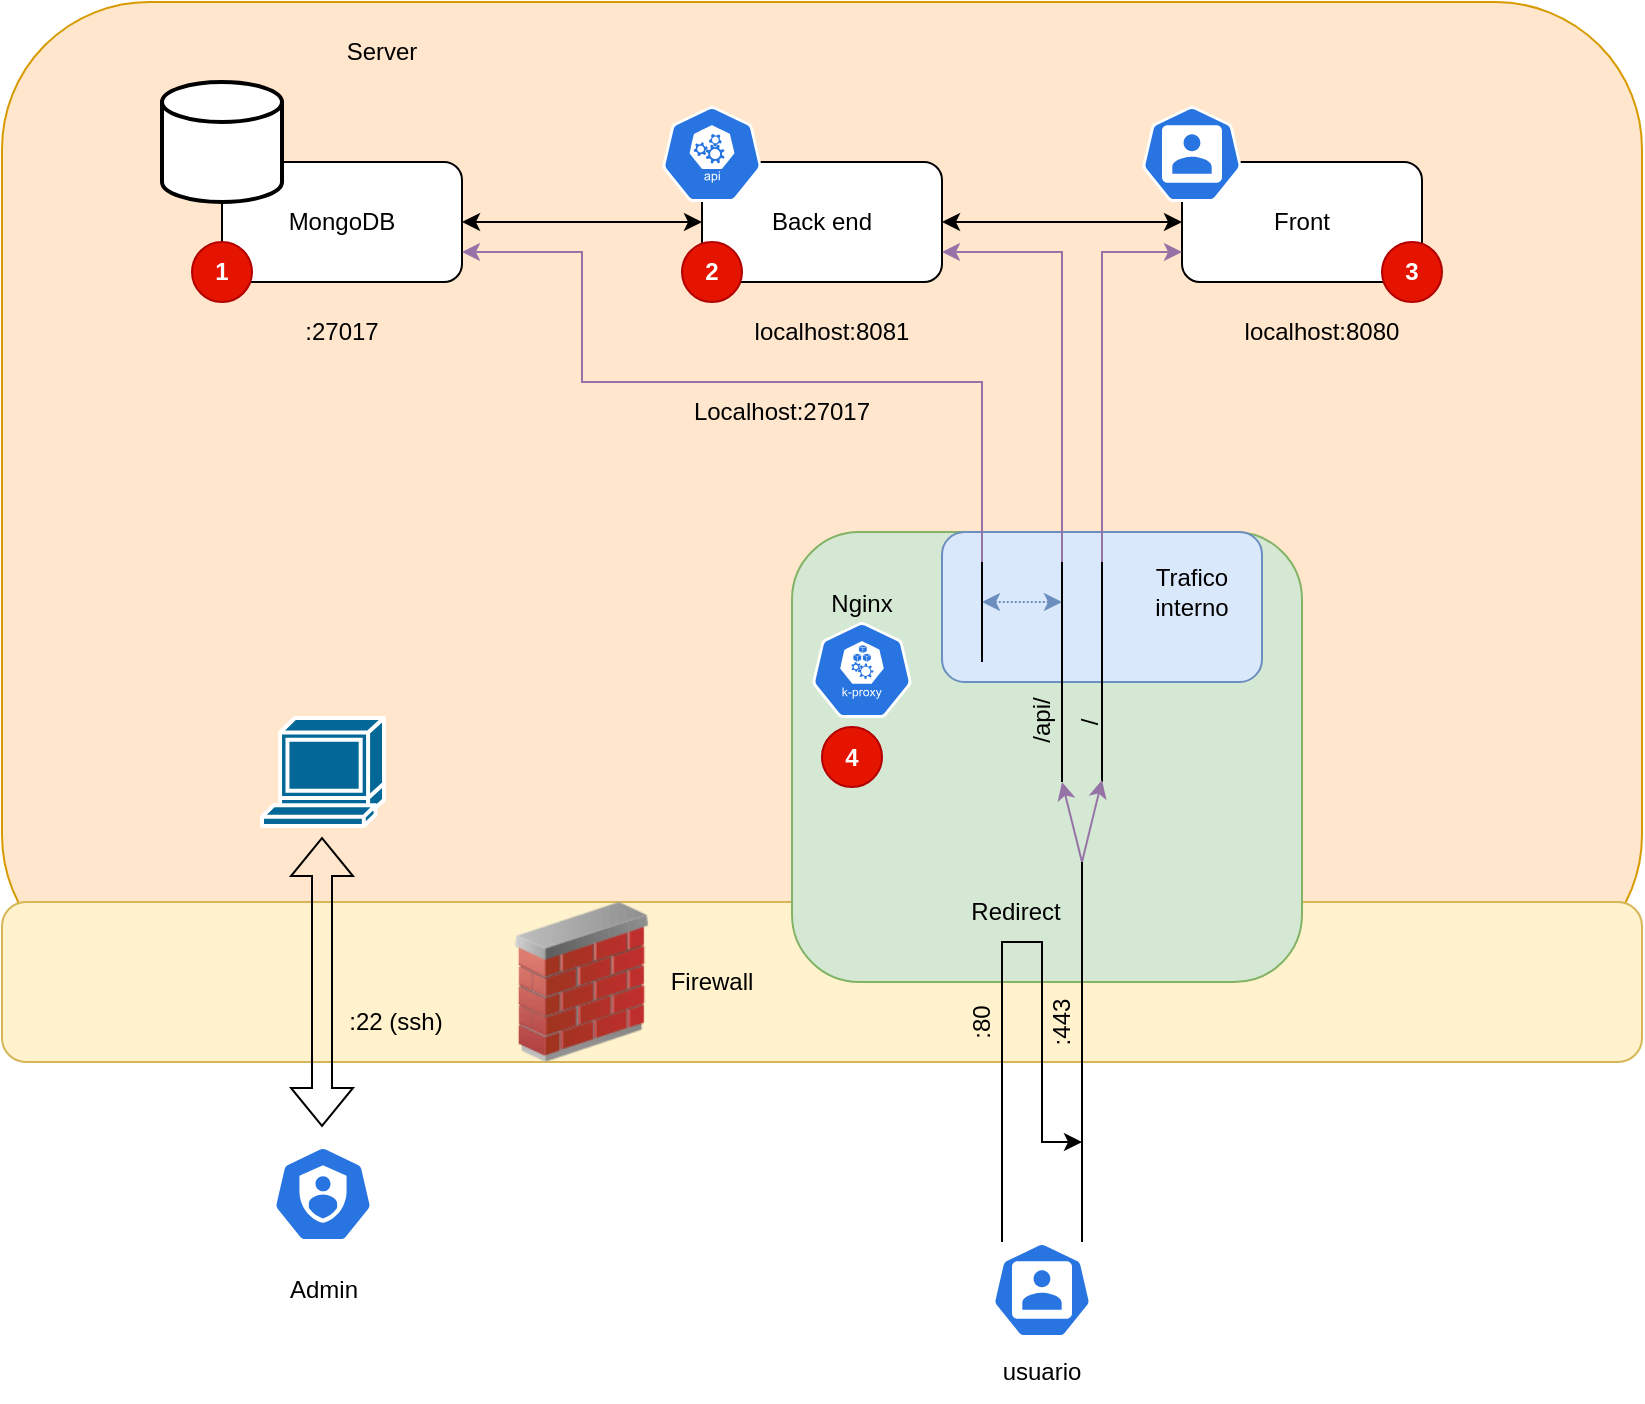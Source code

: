 <mxfile version="21.3.7" type="device" pages="4">
  <diagram name="Sistemas" id="f0bbOY-pkD7UT5uKzE2P">
    <mxGraphModel dx="1434" dy="843" grid="1" gridSize="10" guides="1" tooltips="1" connect="1" arrows="1" fold="1" page="1" pageScale="1" pageWidth="850" pageHeight="1100" math="0" shadow="0">
      <root>
        <mxCell id="0" />
        <mxCell id="1" parent="0" />
        <mxCell id="mES47bJW6bQ9w-AfhtWP-32" value="" style="rounded=1;whiteSpace=wrap;html=1;fillColor=#ffe6cc;strokeColor=#d79b00;" parent="1" vertex="1">
          <mxGeometry x="10" y="210" width="820" height="490" as="geometry" />
        </mxCell>
        <mxCell id="FkLmgdsB4_LRf55bQP2y-1" value="" style="rounded=1;whiteSpace=wrap;html=1;fillColor=#fff2cc;strokeColor=#d6b656;" parent="1" vertex="1">
          <mxGeometry x="10" y="660" width="820" height="80" as="geometry" />
        </mxCell>
        <mxCell id="mES47bJW6bQ9w-AfhtWP-29" value="" style="rounded=1;whiteSpace=wrap;html=1;fillColor=#d5e8d4;strokeColor=#82b366;" parent="1" vertex="1">
          <mxGeometry x="405" y="475" width="255" height="225" as="geometry" />
        </mxCell>
        <mxCell id="mES47bJW6bQ9w-AfhtWP-30" value="" style="rounded=1;whiteSpace=wrap;html=1;fillColor=#dae8fc;strokeColor=#6c8ebf;" parent="1" vertex="1">
          <mxGeometry x="480" y="475" width="160" height="75" as="geometry" />
        </mxCell>
        <mxCell id="mES47bJW6bQ9w-AfhtWP-1" style="edgeStyle=orthogonalEdgeStyle;rounded=0;orthogonalLoop=1;jettySize=auto;html=1;entryX=0;entryY=0.5;entryDx=0;entryDy=0;startArrow=classic;startFill=1;" parent="1" source="ntXZXoFs2wpmu8EQh7xP-1" target="ntXZXoFs2wpmu8EQh7xP-2" edge="1">
          <mxGeometry relative="1" as="geometry" />
        </mxCell>
        <mxCell id="ntXZXoFs2wpmu8EQh7xP-1" value="MongoDB" style="rounded=1;whiteSpace=wrap;html=1;" parent="1" vertex="1">
          <mxGeometry x="120" y="290" width="120" height="60" as="geometry" />
        </mxCell>
        <mxCell id="mES47bJW6bQ9w-AfhtWP-2" style="edgeStyle=orthogonalEdgeStyle;rounded=0;orthogonalLoop=1;jettySize=auto;html=1;entryX=0;entryY=0.5;entryDx=0;entryDy=0;startArrow=classic;startFill=1;" parent="1" source="ntXZXoFs2wpmu8EQh7xP-2" target="ntXZXoFs2wpmu8EQh7xP-3" edge="1">
          <mxGeometry relative="1" as="geometry" />
        </mxCell>
        <mxCell id="ntXZXoFs2wpmu8EQh7xP-2" value="Back end" style="rounded=1;whiteSpace=wrap;html=1;" parent="1" vertex="1">
          <mxGeometry x="360" y="290" width="120" height="60" as="geometry" />
        </mxCell>
        <mxCell id="ntXZXoFs2wpmu8EQh7xP-3" value="Front" style="rounded=1;whiteSpace=wrap;html=1;" parent="1" vertex="1">
          <mxGeometry x="600" y="290" width="120" height="60" as="geometry" />
        </mxCell>
        <mxCell id="ntXZXoFs2wpmu8EQh7xP-4" value="localhost:8081" style="text;html=1;strokeColor=none;fillColor=none;align=center;verticalAlign=middle;whiteSpace=wrap;rounded=0;" parent="1" vertex="1">
          <mxGeometry x="370" y="360" width="110" height="30" as="geometry" />
        </mxCell>
        <mxCell id="ntXZXoFs2wpmu8EQh7xP-5" value="localhost:8080" style="text;html=1;strokeColor=none;fillColor=none;align=center;verticalAlign=middle;whiteSpace=wrap;rounded=0;" parent="1" vertex="1">
          <mxGeometry x="620" y="360" width="100" height="30" as="geometry" />
        </mxCell>
        <mxCell id="ntXZXoFs2wpmu8EQh7xP-6" value=":27017" style="text;html=1;strokeColor=none;fillColor=none;align=center;verticalAlign=middle;whiteSpace=wrap;rounded=0;" parent="1" vertex="1">
          <mxGeometry x="150" y="360" width="60" height="30" as="geometry" />
        </mxCell>
        <mxCell id="ntXZXoFs2wpmu8EQh7xP-7" value="" style="strokeWidth=2;html=1;shape=mxgraph.flowchart.database;whiteSpace=wrap;" parent="1" vertex="1">
          <mxGeometry x="90" y="250" width="60" height="60" as="geometry" />
        </mxCell>
        <mxCell id="ntXZXoFs2wpmu8EQh7xP-8" value="" style="sketch=0;html=1;dashed=0;whitespace=wrap;fillColor=#2875E2;strokeColor=#ffffff;points=[[0.005,0.63,0],[0.1,0.2,0],[0.9,0.2,0],[0.5,0,0],[0.995,0.63,0],[0.72,0.99,0],[0.5,1,0],[0.28,0.99,0]];verticalLabelPosition=bottom;align=center;verticalAlign=top;shape=mxgraph.kubernetes.icon;prIcon=api" parent="1" vertex="1">
          <mxGeometry x="340" y="262" width="50" height="48" as="geometry" />
        </mxCell>
        <mxCell id="ntXZXoFs2wpmu8EQh7xP-9" value="" style="sketch=0;html=1;dashed=0;whitespace=wrap;fillColor=#2875E2;strokeColor=#ffffff;points=[[0.005,0.63,0],[0.1,0.2,0],[0.9,0.2,0],[0.5,0,0],[0.995,0.63,0],[0.72,0.99,0],[0.5,1,0],[0.28,0.99,0]];verticalLabelPosition=bottom;align=center;verticalAlign=top;shape=mxgraph.kubernetes.icon;prIcon=user" parent="1" vertex="1">
          <mxGeometry x="580" y="262" width="50" height="48" as="geometry" />
        </mxCell>
        <mxCell id="mES47bJW6bQ9w-AfhtWP-6" style="edgeStyle=orthogonalEdgeStyle;rounded=0;orthogonalLoop=1;jettySize=auto;html=1;entryX=1;entryY=0.75;entryDx=0;entryDy=0;fillColor=#e1d5e7;strokeColor=#9673a6;" parent="1" target="ntXZXoFs2wpmu8EQh7xP-2" edge="1">
          <mxGeometry relative="1" as="geometry">
            <mxPoint x="540" y="491" as="sourcePoint" />
            <Array as="points">
              <mxPoint x="540" y="491" />
              <mxPoint x="540" y="335" />
            </Array>
          </mxGeometry>
        </mxCell>
        <mxCell id="mES47bJW6bQ9w-AfhtWP-7" style="edgeStyle=orthogonalEdgeStyle;rounded=0;orthogonalLoop=1;jettySize=auto;html=1;entryX=0;entryY=0.75;entryDx=0;entryDy=0;fillColor=#e1d5e7;strokeColor=#9673a6;" parent="1" target="ntXZXoFs2wpmu8EQh7xP-3" edge="1">
          <mxGeometry relative="1" as="geometry">
            <mxPoint x="560" y="490" as="sourcePoint" />
            <Array as="points">
              <mxPoint x="560" y="335" />
            </Array>
          </mxGeometry>
        </mxCell>
        <mxCell id="mES47bJW6bQ9w-AfhtWP-8" style="edgeStyle=orthogonalEdgeStyle;rounded=0;orthogonalLoop=1;jettySize=auto;html=1;entryX=1;entryY=0.75;entryDx=0;entryDy=0;fillColor=#e1d5e7;strokeColor=#9673a6;" parent="1" target="ntXZXoFs2wpmu8EQh7xP-1" edge="1">
          <mxGeometry relative="1" as="geometry">
            <mxPoint x="500" y="490" as="sourcePoint" />
            <Array as="points">
              <mxPoint x="500" y="400" />
              <mxPoint x="300" y="400" />
              <mxPoint x="300" y="335" />
            </Array>
          </mxGeometry>
        </mxCell>
        <mxCell id="mES47bJW6bQ9w-AfhtWP-5" value="" style="sketch=0;html=1;dashed=0;whitespace=wrap;fillColor=#2875E2;strokeColor=#ffffff;points=[[0.005,0.63,0],[0.1,0.2,0],[0.9,0.2,0],[0.5,0,0],[0.995,0.63,0],[0.72,0.99,0],[0.5,1,0],[0.28,0.99,0]];verticalLabelPosition=bottom;align=center;verticalAlign=top;shape=mxgraph.kubernetes.icon;prIcon=k_proxy" parent="1" vertex="1">
          <mxGeometry x="415" y="520" width="50" height="48" as="geometry" />
        </mxCell>
        <mxCell id="mES47bJW6bQ9w-AfhtWP-9" value="Nginx" style="text;html=1;strokeColor=none;fillColor=none;align=center;verticalAlign=middle;whiteSpace=wrap;rounded=0;" parent="1" vertex="1">
          <mxGeometry x="410" y="496" width="60" height="30" as="geometry" />
        </mxCell>
        <mxCell id="mES47bJW6bQ9w-AfhtWP-12" value="Trafico interno" style="text;html=1;strokeColor=none;fillColor=none;align=center;verticalAlign=middle;whiteSpace=wrap;rounded=0;" parent="1" vertex="1">
          <mxGeometry x="575" y="490" width="60" height="30" as="geometry" />
        </mxCell>
        <mxCell id="mES47bJW6bQ9w-AfhtWP-14" value="" style="endArrow=classic;html=1;rounded=0;fillColor=#dae8fc;strokeColor=#6c8ebf;dashed=1;dashPattern=1 1;startArrow=classic;startFill=1;endFill=1;" parent="1" edge="1">
          <mxGeometry width="50" height="50" relative="1" as="geometry">
            <mxPoint x="500" y="510" as="sourcePoint" />
            <mxPoint x="540" y="510" as="targetPoint" />
          </mxGeometry>
        </mxCell>
        <mxCell id="mES47bJW6bQ9w-AfhtWP-15" value="" style="endArrow=none;html=1;rounded=0;" parent="1" edge="1">
          <mxGeometry width="50" height="50" relative="1" as="geometry">
            <mxPoint x="500" y="540" as="sourcePoint" />
            <mxPoint x="500" y="490" as="targetPoint" />
          </mxGeometry>
        </mxCell>
        <mxCell id="mES47bJW6bQ9w-AfhtWP-16" value="" style="endArrow=none;html=1;rounded=0;" parent="1" edge="1">
          <mxGeometry width="50" height="50" relative="1" as="geometry">
            <mxPoint x="540" y="600" as="sourcePoint" />
            <mxPoint x="540" y="490" as="targetPoint" />
          </mxGeometry>
        </mxCell>
        <mxCell id="mES47bJW6bQ9w-AfhtWP-17" value="" style="endArrow=none;html=1;rounded=0;" parent="1" edge="1">
          <mxGeometry width="50" height="50" relative="1" as="geometry">
            <mxPoint x="560" y="600" as="sourcePoint" />
            <mxPoint x="560" y="490" as="targetPoint" />
          </mxGeometry>
        </mxCell>
        <mxCell id="mES47bJW6bQ9w-AfhtWP-18" value="/api/" style="text;html=1;strokeColor=none;fillColor=none;align=center;verticalAlign=middle;whiteSpace=wrap;rounded=0;rotation=-90;" parent="1" vertex="1">
          <mxGeometry x="515" y="554" width="30" height="30" as="geometry" />
        </mxCell>
        <mxCell id="mES47bJW6bQ9w-AfhtWP-19" value="/" style="text;html=1;strokeColor=none;fillColor=none;align=center;verticalAlign=middle;whiteSpace=wrap;rounded=0;rotation=-90;" parent="1" vertex="1">
          <mxGeometry x="547" y="555" width="14" height="30" as="geometry" />
        </mxCell>
        <mxCell id="mES47bJW6bQ9w-AfhtWP-20" value="Localhost:27017" style="text;html=1;strokeColor=none;fillColor=none;align=center;verticalAlign=middle;whiteSpace=wrap;rounded=0;" parent="1" vertex="1">
          <mxGeometry x="350" y="400" width="100" height="30" as="geometry" />
        </mxCell>
        <mxCell id="mES47bJW6bQ9w-AfhtWP-21" value="" style="endArrow=classic;startArrow=none;html=1;rounded=0;startFill=0;fillColor=#e1d5e7;strokeColor=#9673a6;" parent="1" edge="1">
          <mxGeometry width="50" height="50" relative="1" as="geometry">
            <mxPoint x="550" y="640" as="sourcePoint" />
            <mxPoint x="560" y="599" as="targetPoint" />
          </mxGeometry>
        </mxCell>
        <mxCell id="mES47bJW6bQ9w-AfhtWP-22" value="" style="endArrow=classic;startArrow=none;html=1;rounded=0;startFill=0;fillColor=#e1d5e7;strokeColor=#9673a6;" parent="1" edge="1">
          <mxGeometry width="50" height="50" relative="1" as="geometry">
            <mxPoint x="550" y="640" as="sourcePoint" />
            <mxPoint x="540" y="600" as="targetPoint" />
          </mxGeometry>
        </mxCell>
        <mxCell id="mES47bJW6bQ9w-AfhtWP-23" value=":80" style="text;html=1;strokeColor=none;fillColor=none;align=center;verticalAlign=middle;whiteSpace=wrap;rounded=0;rotation=-90;" parent="1" vertex="1">
          <mxGeometry x="485" y="705" width="30" height="30" as="geometry" />
        </mxCell>
        <mxCell id="mES47bJW6bQ9w-AfhtWP-24" value=":443" style="text;html=1;strokeColor=none;fillColor=none;align=center;verticalAlign=middle;whiteSpace=wrap;rounded=0;rotation=-90;" parent="1" vertex="1">
          <mxGeometry x="525" y="705" width="30" height="30" as="geometry" />
        </mxCell>
        <mxCell id="mES47bJW6bQ9w-AfhtWP-25" value="" style="endArrow=classic;html=1;rounded=0;endFill=1;" parent="1" edge="1">
          <mxGeometry width="50" height="50" relative="1" as="geometry">
            <mxPoint x="510" y="830" as="sourcePoint" />
            <mxPoint x="550" y="780" as="targetPoint" />
            <Array as="points">
              <mxPoint x="510" y="680" />
              <mxPoint x="530" y="680" />
              <mxPoint x="530" y="780" />
            </Array>
          </mxGeometry>
        </mxCell>
        <mxCell id="mES47bJW6bQ9w-AfhtWP-27" value="Redirect" style="text;html=1;strokeColor=none;fillColor=none;align=center;verticalAlign=middle;whiteSpace=wrap;rounded=0;" parent="1" vertex="1">
          <mxGeometry x="487" y="650" width="60" height="30" as="geometry" />
        </mxCell>
        <mxCell id="mES47bJW6bQ9w-AfhtWP-28" value="" style="endArrow=none;html=1;rounded=0;" parent="1" edge="1">
          <mxGeometry width="50" height="50" relative="1" as="geometry">
            <mxPoint x="550" y="830" as="sourcePoint" />
            <mxPoint x="550" y="640" as="targetPoint" />
          </mxGeometry>
        </mxCell>
        <mxCell id="mES47bJW6bQ9w-AfhtWP-31" value="" style="sketch=0;html=1;dashed=0;whitespace=wrap;fillColor=#2875E2;strokeColor=#ffffff;points=[[0.005,0.63,0],[0.1,0.2,0],[0.9,0.2,0],[0.5,0,0],[0.995,0.63,0],[0.72,0.99,0],[0.5,1,0],[0.28,0.99,0]];verticalLabelPosition=bottom;align=center;verticalAlign=top;shape=mxgraph.kubernetes.icon;prIcon=user" parent="1" vertex="1">
          <mxGeometry x="505" y="830" width="50" height="48" as="geometry" />
        </mxCell>
        <mxCell id="mES47bJW6bQ9w-AfhtWP-33" value="Server" style="text;html=1;strokeColor=none;fillColor=none;align=center;verticalAlign=middle;whiteSpace=wrap;rounded=0;" parent="1" vertex="1">
          <mxGeometry x="170" y="220" width="60" height="30" as="geometry" />
        </mxCell>
        <mxCell id="YPXg02CCCf2PJrk4TJJp-1" value="1" style="ellipse;whiteSpace=wrap;html=1;aspect=fixed;fillColor=#e51400;fontColor=#ffffff;strokeColor=#B20000;fontStyle=1" parent="1" vertex="1">
          <mxGeometry x="105" y="330" width="30" height="30" as="geometry" />
        </mxCell>
        <mxCell id="YPXg02CCCf2PJrk4TJJp-2" value="2" style="ellipse;whiteSpace=wrap;html=1;aspect=fixed;fillColor=#e51400;fontColor=#ffffff;strokeColor=#B20000;fontStyle=1" parent="1" vertex="1">
          <mxGeometry x="350" y="330" width="30" height="30" as="geometry" />
        </mxCell>
        <mxCell id="YPXg02CCCf2PJrk4TJJp-3" value="3" style="ellipse;whiteSpace=wrap;html=1;aspect=fixed;fillColor=#e51400;fontColor=#ffffff;strokeColor=#B20000;fontStyle=1" parent="1" vertex="1">
          <mxGeometry x="700" y="330" width="30" height="30" as="geometry" />
        </mxCell>
        <mxCell id="YPXg02CCCf2PJrk4TJJp-4" value="4" style="ellipse;whiteSpace=wrap;html=1;aspect=fixed;fillColor=#e51400;fontColor=#ffffff;strokeColor=#B20000;fontStyle=1" parent="1" vertex="1">
          <mxGeometry x="420" y="572.5" width="30" height="30" as="geometry" />
        </mxCell>
        <mxCell id="FkLmgdsB4_LRf55bQP2y-2" value="Firewall" style="text;html=1;strokeColor=none;fillColor=none;align=center;verticalAlign=middle;whiteSpace=wrap;rounded=0;" parent="1" vertex="1">
          <mxGeometry x="335" y="685" width="60" height="30" as="geometry" />
        </mxCell>
        <mxCell id="FkLmgdsB4_LRf55bQP2y-3" value="" style="shape=flexArrow;endArrow=classic;startArrow=classic;html=1;rounded=0;" parent="1" edge="1">
          <mxGeometry width="100" height="100" relative="1" as="geometry">
            <mxPoint x="170" y="627.5" as="sourcePoint" />
            <mxPoint x="170" y="772.5" as="targetPoint" />
          </mxGeometry>
        </mxCell>
        <mxCell id="FkLmgdsB4_LRf55bQP2y-4" value=":22 (ssh)" style="text;html=1;strokeColor=none;fillColor=none;align=center;verticalAlign=middle;whiteSpace=wrap;rounded=0;" parent="1" vertex="1">
          <mxGeometry x="177" y="705" width="60" height="30" as="geometry" />
        </mxCell>
        <mxCell id="FkLmgdsB4_LRf55bQP2y-5" value="" style="sketch=0;html=1;dashed=0;whitespace=wrap;fillColor=#2875E2;strokeColor=#ffffff;points=[[0.005,0.63,0],[0.1,0.2,0],[0.9,0.2,0],[0.5,0,0],[0.995,0.63,0],[0.72,0.99,0],[0.5,1,0],[0.28,0.99,0]];verticalLabelPosition=bottom;align=center;verticalAlign=top;shape=mxgraph.kubernetes.icon;prIcon=sa" parent="1" vertex="1">
          <mxGeometry x="145.5" y="782" width="50" height="48" as="geometry" />
        </mxCell>
        <mxCell id="FkLmgdsB4_LRf55bQP2y-7" value="" style="shape=mxgraph.cisco.computers_and_peripherals.terminal;html=1;pointerEvents=1;dashed=0;fillColor=#036897;strokeColor=#ffffff;strokeWidth=2;verticalLabelPosition=bottom;verticalAlign=top;align=center;outlineConnect=0;" parent="1" vertex="1">
          <mxGeometry x="140" y="568" width="61" height="54" as="geometry" />
        </mxCell>
        <mxCell id="FkLmgdsB4_LRf55bQP2y-9" value="" style="image;html=1;image=img/lib/clip_art/networking/Firewall_02_128x128.png" parent="1" vertex="1">
          <mxGeometry x="260" y="660" width="80" height="80" as="geometry" />
        </mxCell>
        <mxCell id="WaWhBisoeuTasOnnEB8l-1" value="Admin" style="text;html=1;strokeColor=none;fillColor=none;align=center;verticalAlign=middle;whiteSpace=wrap;rounded=0;" parent="1" vertex="1">
          <mxGeometry x="141" y="839" width="60" height="30" as="geometry" />
        </mxCell>
        <mxCell id="WaWhBisoeuTasOnnEB8l-2" value="usuario" style="text;html=1;strokeColor=none;fillColor=none;align=center;verticalAlign=middle;whiteSpace=wrap;rounded=0;" parent="1" vertex="1">
          <mxGeometry x="500" y="880" width="60" height="30" as="geometry" />
        </mxCell>
      </root>
    </mxGraphModel>
  </diagram>
  <diagram id="5EjSaPFEDiM5d_1g14vE" name="Back end">
    <mxGraphModel dx="1434" dy="843" grid="1" gridSize="10" guides="1" tooltips="1" connect="1" arrows="1" fold="1" page="1" pageScale="1" pageWidth="850" pageHeight="1100" math="0" shadow="0">
      <root>
        <mxCell id="0" />
        <mxCell id="1" parent="0" />
        <mxCell id="5ZdZYaUa_F8pNnFmM_om-46" value="" style="rounded=0;whiteSpace=wrap;html=1;fillColor=#fff2cc;strokeColor=#d6b656;" parent="1" vertex="1">
          <mxGeometry x="50" y="580" width="220" height="330" as="geometry" />
        </mxCell>
        <mxCell id="5ZdZYaUa_F8pNnFmM_om-45" value="" style="rounded=0;whiteSpace=wrap;html=1;fillColor=#f8cecc;strokeColor=#b85450;" parent="1" vertex="1">
          <mxGeometry x="50" y="200" width="190" height="260" as="geometry" />
        </mxCell>
        <mxCell id="5ZdZYaUa_F8pNnFmM_om-44" value="" style="rounded=0;whiteSpace=wrap;html=1;fillColor=#ffe6cc;strokeColor=#d79b00;" parent="1" vertex="1">
          <mxGeometry x="250" y="200" width="190" height="340" as="geometry" />
        </mxCell>
        <mxCell id="5ZdZYaUa_F8pNnFmM_om-43" value="" style="rounded=0;whiteSpace=wrap;html=1;fillColor=#e1d5e7;strokeColor=#9673a6;" parent="1" vertex="1">
          <mxGeometry x="450" y="200" width="370" height="340" as="geometry" />
        </mxCell>
        <mxCell id="5ZdZYaUa_F8pNnFmM_om-42" value="" style="rounded=0;whiteSpace=wrap;html=1;fillColor=#d5e8d4;strokeColor=#82b366;" parent="1" vertex="1">
          <mxGeometry x="97" y="640" width="160" height="260" as="geometry" />
        </mxCell>
        <mxCell id="5ZdZYaUa_F8pNnFmM_om-41" value="" style="rounded=0;whiteSpace=wrap;html=1;fillColor=#d5e8d4;strokeColor=#82b366;" parent="1" vertex="1">
          <mxGeometry x="500" y="260" width="160" height="260" as="geometry" />
        </mxCell>
        <mxCell id="5ZdZYaUa_F8pNnFmM_om-19" style="edgeStyle=orthogonalEdgeStyle;rounded=0;orthogonalLoop=1;jettySize=auto;html=1;entryX=0;entryY=0.5;entryDx=0;entryDy=0;" parent="1" source="5ZdZYaUa_F8pNnFmM_om-1" target="5ZdZYaUa_F8pNnFmM_om-4" edge="1">
          <mxGeometry relative="1" as="geometry" />
        </mxCell>
        <mxCell id="5ZdZYaUa_F8pNnFmM_om-20" style="edgeStyle=orthogonalEdgeStyle;rounded=0;orthogonalLoop=1;jettySize=auto;html=1;entryX=0;entryY=0.5;entryDx=0;entryDy=0;" parent="1" source="5ZdZYaUa_F8pNnFmM_om-1" target="5ZdZYaUa_F8pNnFmM_om-5" edge="1">
          <mxGeometry relative="1" as="geometry" />
        </mxCell>
        <mxCell id="5ZdZYaUa_F8pNnFmM_om-1" value="Autenticacion" style="rounded=1;whiteSpace=wrap;html=1;" parent="1" vertex="1">
          <mxGeometry x="40" y="190" width="120" height="60" as="geometry" />
        </mxCell>
        <mxCell id="5ZdZYaUa_F8pNnFmM_om-16" style="edgeStyle=orthogonalEdgeStyle;rounded=0;orthogonalLoop=1;jettySize=auto;html=1;entryX=0;entryY=0.5;entryDx=0;entryDy=0;" parent="1" source="5ZdZYaUa_F8pNnFmM_om-2" target="5ZdZYaUa_F8pNnFmM_om-6" edge="1">
          <mxGeometry relative="1" as="geometry" />
        </mxCell>
        <mxCell id="5ZdZYaUa_F8pNnFmM_om-17" style="edgeStyle=orthogonalEdgeStyle;rounded=0;orthogonalLoop=1;jettySize=auto;html=1;entryX=0;entryY=0.5;entryDx=0;entryDy=0;" parent="1" source="5ZdZYaUa_F8pNnFmM_om-2" target="5ZdZYaUa_F8pNnFmM_om-7" edge="1">
          <mxGeometry relative="1" as="geometry" />
        </mxCell>
        <mxCell id="5ZdZYaUa_F8pNnFmM_om-18" style="edgeStyle=orthogonalEdgeStyle;rounded=0;orthogonalLoop=1;jettySize=auto;html=1;entryX=0;entryY=0.5;entryDx=0;entryDy=0;" parent="1" source="5ZdZYaUa_F8pNnFmM_om-2" target="5ZdZYaUa_F8pNnFmM_om-8" edge="1">
          <mxGeometry relative="1" as="geometry" />
        </mxCell>
        <mxCell id="5ZdZYaUa_F8pNnFmM_om-2" value="JWT" style="rounded=1;whiteSpace=wrap;html=1;" parent="1" vertex="1">
          <mxGeometry x="240" y="190" width="120" height="60" as="geometry" />
        </mxCell>
        <mxCell id="5ZdZYaUa_F8pNnFmM_om-13" style="edgeStyle=orthogonalEdgeStyle;rounded=0;orthogonalLoop=1;jettySize=auto;html=1;entryX=0;entryY=0.5;entryDx=0;entryDy=0;" parent="1" source="5ZdZYaUa_F8pNnFmM_om-3" target="5ZdZYaUa_F8pNnFmM_om-9" edge="1">
          <mxGeometry relative="1" as="geometry" />
        </mxCell>
        <mxCell id="5ZdZYaUa_F8pNnFmM_om-14" style="edgeStyle=orthogonalEdgeStyle;rounded=0;orthogonalLoop=1;jettySize=auto;html=1;entryX=0;entryY=0.5;entryDx=0;entryDy=0;" parent="1" source="5ZdZYaUa_F8pNnFmM_om-3" target="5ZdZYaUa_F8pNnFmM_om-10" edge="1">
          <mxGeometry relative="1" as="geometry" />
        </mxCell>
        <mxCell id="5ZdZYaUa_F8pNnFmM_om-15" style="edgeStyle=orthogonalEdgeStyle;rounded=0;orthogonalLoop=1;jettySize=auto;html=1;entryX=0;entryY=0.5;entryDx=0;entryDy=0;" parent="1" source="5ZdZYaUa_F8pNnFmM_om-3" target="5ZdZYaUa_F8pNnFmM_om-11" edge="1">
          <mxGeometry relative="1" as="geometry" />
        </mxCell>
        <mxCell id="5ZdZYaUa_F8pNnFmM_om-28" style="edgeStyle=orthogonalEdgeStyle;rounded=0;orthogonalLoop=1;jettySize=auto;html=1;entryX=0.5;entryY=0;entryDx=0;entryDy=0;fillColor=#dae8fc;strokeColor=#6c8ebf;startArrow=classic;startFill=1;exitX=0.167;exitY=1.083;exitDx=0;exitDy=0;exitPerimeter=0;" parent="1" source="5ZdZYaUa_F8pNnFmM_om-3" target="5ZdZYaUa_F8pNnFmM_om-22" edge="1">
          <mxGeometry relative="1" as="geometry" />
        </mxCell>
        <mxCell id="5ZdZYaUa_F8pNnFmM_om-3" value="Tickets" style="rounded=1;whiteSpace=wrap;html=1;" parent="1" vertex="1">
          <mxGeometry x="440" y="190" width="120" height="60" as="geometry" />
        </mxCell>
        <mxCell id="5ZdZYaUa_F8pNnFmM_om-23" style="edgeStyle=orthogonalEdgeStyle;rounded=0;orthogonalLoop=1;jettySize=auto;html=1;entryX=0;entryY=0.75;entryDx=0;entryDy=0;startArrow=classic;startFill=1;fillColor=#dae8fc;strokeColor=#6c8ebf;" parent="1" source="5ZdZYaUa_F8pNnFmM_om-4" target="5ZdZYaUa_F8pNnFmM_om-6" edge="1">
          <mxGeometry relative="1" as="geometry" />
        </mxCell>
        <mxCell id="5ZdZYaUa_F8pNnFmM_om-4" value="Login&amp;nbsp;" style="rounded=1;whiteSpace=wrap;html=1;" parent="1" vertex="1">
          <mxGeometry x="120" y="290" width="120" height="60" as="geometry" />
        </mxCell>
        <mxCell id="5ZdZYaUa_F8pNnFmM_om-5" value="Registrar" style="rounded=1;whiteSpace=wrap;html=1;" parent="1" vertex="1">
          <mxGeometry x="120" y="370" width="120" height="60" as="geometry" />
        </mxCell>
        <mxCell id="5ZdZYaUa_F8pNnFmM_om-6" value="Crear JWT" style="rounded=1;whiteSpace=wrap;html=1;" parent="1" vertex="1">
          <mxGeometry x="320" y="290" width="120" height="60" as="geometry" />
        </mxCell>
        <mxCell id="5ZdZYaUa_F8pNnFmM_om-24" style="edgeStyle=orthogonalEdgeStyle;rounded=0;orthogonalLoop=1;jettySize=auto;html=1;entryX=0;entryY=0.75;entryDx=0;entryDy=0;startArrow=classic;startFill=1;fillColor=#dae8fc;strokeColor=#6c8ebf;" parent="1" source="5ZdZYaUa_F8pNnFmM_om-7" target="5ZdZYaUa_F8pNnFmM_om-9" edge="1">
          <mxGeometry relative="1" as="geometry" />
        </mxCell>
        <mxCell id="5ZdZYaUa_F8pNnFmM_om-7" value="Autenticar JWT" style="rounded=1;whiteSpace=wrap;html=1;" parent="1" vertex="1">
          <mxGeometry x="320" y="370" width="120" height="60" as="geometry" />
        </mxCell>
        <mxCell id="5ZdZYaUa_F8pNnFmM_om-25" style="edgeStyle=orthogonalEdgeStyle;rounded=0;orthogonalLoop=1;jettySize=auto;html=1;entryX=0;entryY=0.75;entryDx=0;entryDy=0;fillColor=#dae8fc;strokeColor=#6c8ebf;startArrow=classic;startFill=1;" parent="1" source="5ZdZYaUa_F8pNnFmM_om-8" target="5ZdZYaUa_F8pNnFmM_om-10" edge="1">
          <mxGeometry relative="1" as="geometry" />
        </mxCell>
        <mxCell id="5ZdZYaUa_F8pNnFmM_om-26" style="edgeStyle=orthogonalEdgeStyle;rounded=0;orthogonalLoop=1;jettySize=auto;html=1;entryX=0;entryY=0.25;entryDx=0;entryDy=0;fillColor=#dae8fc;strokeColor=#6c8ebf;startArrow=classic;startFill=1;" parent="1" source="5ZdZYaUa_F8pNnFmM_om-8" target="5ZdZYaUa_F8pNnFmM_om-11" edge="1">
          <mxGeometry relative="1" as="geometry" />
        </mxCell>
        <mxCell id="5ZdZYaUa_F8pNnFmM_om-27" style="edgeStyle=orthogonalEdgeStyle;rounded=0;orthogonalLoop=1;jettySize=auto;html=1;entryX=0;entryY=0.75;entryDx=0;entryDy=0;fillColor=#dae8fc;strokeColor=#6c8ebf;startArrow=classic;startFill=1;" parent="1" source="5ZdZYaUa_F8pNnFmM_om-8" target="5ZdZYaUa_F8pNnFmM_om-12" edge="1">
          <mxGeometry relative="1" as="geometry">
            <Array as="points">
              <mxPoint x="480" y="480" />
              <mxPoint x="480" y="440" />
              <mxPoint x="660" y="440" />
              <mxPoint x="660" y="415" />
            </Array>
          </mxGeometry>
        </mxCell>
        <mxCell id="5ZdZYaUa_F8pNnFmM_om-8" value="Crear filtros de autorizacion" style="rounded=1;whiteSpace=wrap;html=1;" parent="1" vertex="1">
          <mxGeometry x="320" y="450" width="120" height="60" as="geometry" />
        </mxCell>
        <mxCell id="5ZdZYaUa_F8pNnFmM_om-9" value="Crear" style="rounded=1;whiteSpace=wrap;html=1;" parent="1" vertex="1">
          <mxGeometry x="520" y="290" width="120" height="60" as="geometry" />
        </mxCell>
        <mxCell id="5ZdZYaUa_F8pNnFmM_om-21" style="edgeStyle=orthogonalEdgeStyle;rounded=0;orthogonalLoop=1;jettySize=auto;html=1;entryX=0;entryY=0.5;entryDx=0;entryDy=0;" parent="1" source="5ZdZYaUa_F8pNnFmM_om-10" target="5ZdZYaUa_F8pNnFmM_om-12" edge="1">
          <mxGeometry relative="1" as="geometry" />
        </mxCell>
        <mxCell id="5ZdZYaUa_F8pNnFmM_om-10" value="Editar" style="rounded=1;whiteSpace=wrap;html=1;" parent="1" vertex="1">
          <mxGeometry x="520" y="370" width="120" height="60" as="geometry" />
        </mxCell>
        <mxCell id="5ZdZYaUa_F8pNnFmM_om-11" value="Borrar" style="rounded=1;whiteSpace=wrap;html=1;" parent="1" vertex="1">
          <mxGeometry x="520" y="450" width="120" height="60" as="geometry" />
        </mxCell>
        <mxCell id="5ZdZYaUa_F8pNnFmM_om-12" value="Cambiar estatus" style="rounded=1;whiteSpace=wrap;html=1;" parent="1" vertex="1">
          <mxGeometry x="680" y="370" width="120" height="60" as="geometry" />
        </mxCell>
        <mxCell id="5ZdZYaUa_F8pNnFmM_om-22" value="Generar reporte" style="rounded=1;whiteSpace=wrap;html=1;" parent="1" vertex="1">
          <mxGeometry x="400" y="610" width="120" height="60" as="geometry" />
        </mxCell>
        <mxCell id="5ZdZYaUa_F8pNnFmM_om-29" style="edgeStyle=orthogonalEdgeStyle;rounded=0;orthogonalLoop=1;jettySize=auto;html=1;entryX=0;entryY=0.5;entryDx=0;entryDy=0;" parent="1" source="5ZdZYaUa_F8pNnFmM_om-32" target="5ZdZYaUa_F8pNnFmM_om-36" edge="1">
          <mxGeometry relative="1" as="geometry" />
        </mxCell>
        <mxCell id="5ZdZYaUa_F8pNnFmM_om-30" style="edgeStyle=orthogonalEdgeStyle;rounded=0;orthogonalLoop=1;jettySize=auto;html=1;entryX=0;entryY=0.5;entryDx=0;entryDy=0;" parent="1" source="5ZdZYaUa_F8pNnFmM_om-32" target="5ZdZYaUa_F8pNnFmM_om-37" edge="1">
          <mxGeometry relative="1" as="geometry" />
        </mxCell>
        <mxCell id="5ZdZYaUa_F8pNnFmM_om-31" style="edgeStyle=orthogonalEdgeStyle;rounded=0;orthogonalLoop=1;jettySize=auto;html=1;entryX=0;entryY=0.5;entryDx=0;entryDy=0;" parent="1" source="5ZdZYaUa_F8pNnFmM_om-32" target="5ZdZYaUa_F8pNnFmM_om-38" edge="1">
          <mxGeometry relative="1" as="geometry" />
        </mxCell>
        <mxCell id="5ZdZYaUa_F8pNnFmM_om-32" value="Endpoints adicionales" style="rounded=1;whiteSpace=wrap;html=1;" parent="1" vertex="1">
          <mxGeometry x="40" y="570" width="120" height="60" as="geometry" />
        </mxCell>
        <mxCell id="5ZdZYaUa_F8pNnFmM_om-36" value="Crear" style="rounded=1;whiteSpace=wrap;html=1;" parent="1" vertex="1">
          <mxGeometry x="120" y="670" width="120" height="60" as="geometry" />
        </mxCell>
        <mxCell id="5ZdZYaUa_F8pNnFmM_om-37" value="Editar" style="rounded=1;whiteSpace=wrap;html=1;" parent="1" vertex="1">
          <mxGeometry x="120" y="750" width="120" height="60" as="geometry" />
        </mxCell>
        <mxCell id="5ZdZYaUa_F8pNnFmM_om-38" value="Borrar" style="rounded=1;whiteSpace=wrap;html=1;" parent="1" vertex="1">
          <mxGeometry x="120" y="830" width="120" height="60" as="geometry" />
        </mxCell>
        <mxCell id="5ZdZYaUa_F8pNnFmM_om-39" value="Requerimientos react admin&amp;nbsp;" style="text;html=1;strokeColor=none;fillColor=none;align=center;verticalAlign=middle;whiteSpace=wrap;rounded=0;" parent="1" vertex="1">
          <mxGeometry x="130" y="640" width="100" height="30" as="geometry" />
        </mxCell>
        <mxCell id="5ZdZYaUa_F8pNnFmM_om-40" value="Requerimientos react admin&amp;nbsp;" style="text;html=1;strokeColor=none;fillColor=none;align=center;verticalAlign=middle;whiteSpace=wrap;rounded=0;" parent="1" vertex="1">
          <mxGeometry x="530" y="260" width="100" height="30" as="geometry" />
        </mxCell>
        <mxCell id="e6FfhOm_hX9Ngermdh_D-1" value="10" style="ellipse;whiteSpace=wrap;html=1;aspect=fixed;fillColor=#e51400;fontColor=#ffffff;strokeColor=#B20000;fontStyle=1" parent="1" vertex="1">
          <mxGeometry x="40" y="440" width="30" height="30" as="geometry" />
        </mxCell>
        <mxCell id="e6FfhOm_hX9Ngermdh_D-2" value="11" style="ellipse;whiteSpace=wrap;html=1;aspect=fixed;fillColor=#e51400;fontColor=#ffffff;strokeColor=#B20000;fontStyle=1" parent="1" vertex="1">
          <mxGeometry x="240" y="520" width="30" height="30" as="geometry" />
        </mxCell>
        <mxCell id="e6FfhOm_hX9Ngermdh_D-3" value="12" style="ellipse;whiteSpace=wrap;html=1;aspect=fixed;fillColor=#e51400;fontColor=#ffffff;strokeColor=#B20000;fontStyle=1" parent="1" vertex="1">
          <mxGeometry x="800" y="520" width="30" height="30" as="geometry" />
        </mxCell>
        <mxCell id="e6FfhOm_hX9Ngermdh_D-4" value="13" style="ellipse;whiteSpace=wrap;html=1;aspect=fixed;fillColor=#e51400;fontColor=#ffffff;strokeColor=#B20000;fontStyle=1" parent="1" vertex="1">
          <mxGeometry x="250" y="890" width="30" height="30" as="geometry" />
        </mxCell>
      </root>
    </mxGraphModel>
  </diagram>
  <diagram id="C73Q95tVvcpIx-8MDFRr" name="Front end">
    <mxGraphModel dx="1434" dy="843" grid="1" gridSize="10" guides="1" tooltips="1" connect="1" arrows="1" fold="1" page="1" pageScale="1" pageWidth="850" pageHeight="1100" math="0" shadow="0">
      <root>
        <mxCell id="0" />
        <mxCell id="1" parent="0" />
        <mxCell id="Tr_7MrDNw3iGMCBIMDQ7-3" style="edgeStyle=orthogonalEdgeStyle;rounded=0;orthogonalLoop=1;jettySize=auto;html=1;entryX=0;entryY=0.5;entryDx=0;entryDy=0;fillColor=#d5e8d4;strokeColor=#82b366;" parent="1" source="Tr_7MrDNw3iGMCBIMDQ7-1" target="Tr_7MrDNw3iGMCBIMDQ7-2" edge="1">
          <mxGeometry relative="1" as="geometry" />
        </mxCell>
        <mxCell id="mkPSvVduyp2W3G2UbC9K-7" style="edgeStyle=orthogonalEdgeStyle;rounded=0;orthogonalLoop=1;jettySize=auto;html=1;entryX=0.5;entryY=0;entryDx=0;entryDy=0;" edge="1" parent="1" source="Tr_7MrDNw3iGMCBIMDQ7-1" target="Tr_7MrDNw3iGMCBIMDQ7-5">
          <mxGeometry relative="1" as="geometry" />
        </mxCell>
        <mxCell id="Tr_7MrDNw3iGMCBIMDQ7-1" value="Login" style="rounded=1;whiteSpace=wrap;html=1;fillColor=#d5e8d4;strokeColor=#82b366;" parent="1" vertex="1">
          <mxGeometry x="80" y="210" width="120" height="60" as="geometry" />
        </mxCell>
        <mxCell id="Tr_7MrDNw3iGMCBIMDQ7-2" value="Registrarse" style="rounded=1;whiteSpace=wrap;html=1;fillColor=#d5e8d4;strokeColor=#82b366;" parent="1" vertex="1">
          <mxGeometry x="280" y="210" width="120" height="60" as="geometry" />
        </mxCell>
        <mxCell id="mkPSvVduyp2W3G2UbC9K-1" style="edgeStyle=orthogonalEdgeStyle;rounded=0;orthogonalLoop=1;jettySize=auto;html=1;entryX=0;entryY=0.5;entryDx=0;entryDy=0;" edge="1" parent="1" source="Tr_7MrDNw3iGMCBIMDQ7-5" target="Tr_7MrDNw3iGMCBIMDQ7-6">
          <mxGeometry relative="1" as="geometry" />
        </mxCell>
        <mxCell id="mkPSvVduyp2W3G2UbC9K-2" style="edgeStyle=orthogonalEdgeStyle;rounded=0;orthogonalLoop=1;jettySize=auto;html=1;entryX=0;entryY=0.5;entryDx=0;entryDy=0;" edge="1" parent="1" source="Tr_7MrDNw3iGMCBIMDQ7-5" target="Tr_7MrDNw3iGMCBIMDQ7-10">
          <mxGeometry relative="1" as="geometry" />
        </mxCell>
        <mxCell id="mkPSvVduyp2W3G2UbC9K-3" style="edgeStyle=orthogonalEdgeStyle;rounded=0;orthogonalLoop=1;jettySize=auto;html=1;entryX=0;entryY=0.5;entryDx=0;entryDy=0;" edge="1" parent="1" source="Tr_7MrDNw3iGMCBIMDQ7-5" target="Tr_7MrDNw3iGMCBIMDQ7-12">
          <mxGeometry relative="1" as="geometry" />
        </mxCell>
        <mxCell id="Tr_7MrDNw3iGMCBIMDQ7-5" value="Dashboard" style="rounded=1;whiteSpace=wrap;html=1;fillColor=#e1d5e7;strokeColor=#9673a6;" parent="1" vertex="1">
          <mxGeometry x="80" y="330" width="120" height="60" as="geometry" />
        </mxCell>
        <mxCell id="mkPSvVduyp2W3G2UbC9K-4" style="edgeStyle=orthogonalEdgeStyle;rounded=0;orthogonalLoop=1;jettySize=auto;html=1;entryX=0;entryY=0.5;entryDx=0;entryDy=0;fillColor=#dae8fc;strokeColor=#6c8ebf;" edge="1" parent="1" source="Tr_7MrDNw3iGMCBIMDQ7-6" target="Tr_7MrDNw3iGMCBIMDQ7-7">
          <mxGeometry relative="1" as="geometry">
            <Array as="points">
              <mxPoint x="220" y="540" />
            </Array>
          </mxGeometry>
        </mxCell>
        <mxCell id="mkPSvVduyp2W3G2UbC9K-5" style="edgeStyle=orthogonalEdgeStyle;rounded=0;orthogonalLoop=1;jettySize=auto;html=1;entryX=0;entryY=0.5;entryDx=0;entryDy=0;fillColor=#dae8fc;strokeColor=#6c8ebf;" edge="1" parent="1" source="Tr_7MrDNw3iGMCBIMDQ7-6" target="Tr_7MrDNw3iGMCBIMDQ7-8">
          <mxGeometry relative="1" as="geometry">
            <Array as="points">
              <mxPoint x="220" y="640" />
            </Array>
          </mxGeometry>
        </mxCell>
        <mxCell id="Tr_7MrDNw3iGMCBIMDQ7-6" value="Reportes" style="rounded=1;whiteSpace=wrap;html=1;fillColor=#dae8fc;strokeColor=#6c8ebf;" parent="1" vertex="1">
          <mxGeometry x="160" y="450" width="120" height="60" as="geometry" />
        </mxCell>
        <mxCell id="mkPSvVduyp2W3G2UbC9K-6" style="edgeStyle=orthogonalEdgeStyle;rounded=0;orthogonalLoop=1;jettySize=auto;html=1;entryX=0;entryY=0.5;entryDx=0;entryDy=0;fillColor=#dae8fc;strokeColor=#6c8ebf;" edge="1" parent="1" source="Tr_7MrDNw3iGMCBIMDQ7-7" target="Tr_7MrDNw3iGMCBIMDQ7-9">
          <mxGeometry relative="1" as="geometry" />
        </mxCell>
        <mxCell id="Tr_7MrDNw3iGMCBIMDQ7-7" value="Detalle reporte" style="rounded=1;whiteSpace=wrap;html=1;fillColor=#dae8fc;strokeColor=#6c8ebf;" parent="1" vertex="1">
          <mxGeometry x="320" y="510" width="120" height="60" as="geometry" />
        </mxCell>
        <mxCell id="Tr_7MrDNw3iGMCBIMDQ7-8" value="Comentarios" style="rounded=1;whiteSpace=wrap;html=1;fillColor=#dae8fc;strokeColor=#6c8ebf;" parent="1" vertex="1">
          <mxGeometry x="320" y="610" width="120" height="60" as="geometry" />
        </mxCell>
        <mxCell id="Tr_7MrDNw3iGMCBIMDQ7-9" value="Actualizar estatus" style="rounded=1;whiteSpace=wrap;html=1;fillColor=#dae8fc;strokeColor=#6c8ebf;" parent="1" vertex="1">
          <mxGeometry x="480" y="510" width="120" height="60" as="geometry" />
        </mxCell>
        <mxCell id="Tr_7MrDNw3iGMCBIMDQ7-10" value="Reportes archivados" style="rounded=1;whiteSpace=wrap;html=1;fillColor=#ffe6cc;strokeColor=#d79b00;" parent="1" vertex="1">
          <mxGeometry x="160" y="730" width="120" height="60" as="geometry" />
        </mxCell>
        <mxCell id="Tr_7MrDNw3iGMCBIMDQ7-12" value="Reportes semanales" style="rounded=1;whiteSpace=wrap;html=1;fillColor=#fff2cc;strokeColor=#d6b656;" parent="1" vertex="1">
          <mxGeometry x="160" y="890" width="120" height="60" as="geometry" />
        </mxCell>
      </root>
    </mxGraphModel>
  </diagram>
  <diagram id="Le6HAjV4GwyY6VN7M-B2" name="Protocolo comunicacion">
    <mxGraphModel dx="1434" dy="843" grid="1" gridSize="10" guides="1" tooltips="1" connect="1" arrows="1" fold="1" page="1" pageScale="1" pageWidth="850" pageHeight="1100" math="0" shadow="0">
      <root>
        <mxCell id="0" />
        <mxCell id="1" parent="0" />
        <mxCell id="BLnqMWGHgfFA9Qdc3ppL-64" value="" style="rounded=0;whiteSpace=wrap;html=1;fillColor=#cdeb8b;strokeColor=#36393d;" parent="1" vertex="1">
          <mxGeometry x="660" y="30" width="160" height="1720" as="geometry" />
        </mxCell>
        <mxCell id="BLnqMWGHgfFA9Qdc3ppL-63" value="" style="rounded=0;whiteSpace=wrap;html=1;fillColor=#ffff88;strokeColor=#36393d;" parent="1" vertex="1">
          <mxGeometry x="460" y="30" width="160" height="1720" as="geometry" />
        </mxCell>
        <mxCell id="BLnqMWGHgfFA9Qdc3ppL-62" value="" style="rounded=0;whiteSpace=wrap;html=1;fillColor=#ffcc99;strokeColor=#36393d;" parent="1" vertex="1">
          <mxGeometry x="260" y="30" width="160" height="1720" as="geometry" />
        </mxCell>
        <mxCell id="BLnqMWGHgfFA9Qdc3ppL-60" value="" style="rounded=0;whiteSpace=wrap;html=1;fillColor=#ffcccc;strokeColor=#36393d;" parent="1" vertex="1">
          <mxGeometry x="60" y="30" width="160" height="1720" as="geometry" />
        </mxCell>
        <mxCell id="BLnqMWGHgfFA9Qdc3ppL-1" value="Front-end" style="rounded=1;whiteSpace=wrap;html=1;fillColor=#f0a30a;fontColor=#000000;strokeColor=#BD7000;" parent="1" vertex="1">
          <mxGeometry x="280" y="50" width="120" height="60" as="geometry" />
        </mxCell>
        <mxCell id="BLnqMWGHgfFA9Qdc3ppL-2" value="Usuario" style="rounded=1;whiteSpace=wrap;html=1;fillColor=#e51400;strokeColor=#B20000;fontColor=#ffffff;" parent="1" vertex="1">
          <mxGeometry x="80" y="50" width="120" height="60" as="geometry" />
        </mxCell>
        <mxCell id="BLnqMWGHgfFA9Qdc3ppL-3" value="Back end" style="rounded=1;whiteSpace=wrap;html=1;fillColor=#e3c800;fontColor=#000000;strokeColor=#B09500;" parent="1" vertex="1">
          <mxGeometry x="480" y="50" width="120" height="60" as="geometry" />
        </mxCell>
        <mxCell id="BLnqMWGHgfFA9Qdc3ppL-4" value="MongoDB" style="rounded=1;whiteSpace=wrap;html=1;fillColor=#6d8764;fontColor=#ffffff;strokeColor=#3A5431;" parent="1" vertex="1">
          <mxGeometry x="680" y="50" width="120" height="60" as="geometry" />
        </mxCell>
        <mxCell id="BLnqMWGHgfFA9Qdc3ppL-36" style="edgeStyle=orthogonalEdgeStyle;rounded=0;orthogonalLoop=1;jettySize=auto;html=1;entryX=0;entryY=0.5;entryDx=0;entryDy=0;" parent="1" source="BLnqMWGHgfFA9Qdc3ppL-5" target="BLnqMWGHgfFA9Qdc3ppL-6" edge="1">
          <mxGeometry relative="1" as="geometry" />
        </mxCell>
        <mxCell id="BLnqMWGHgfFA9Qdc3ppL-5" value="Ingresa datos para pedir requisitos" style="rounded=1;whiteSpace=wrap;html=1;fillColor=#f8cecc;strokeColor=#b85450;" parent="1" vertex="1">
          <mxGeometry x="80" y="170" width="120" height="60" as="geometry" />
        </mxCell>
        <mxCell id="BLnqMWGHgfFA9Qdc3ppL-37" style="edgeStyle=orthogonalEdgeStyle;rounded=0;orthogonalLoop=1;jettySize=auto;html=1;entryX=0.5;entryY=0;entryDx=0;entryDy=0;fillColor=#ffe6cc;strokeColor=#d79b00;" parent="1" source="BLnqMWGHgfFA9Qdc3ppL-6" target="BLnqMWGHgfFA9Qdc3ppL-7" edge="1">
          <mxGeometry relative="1" as="geometry" />
        </mxCell>
        <mxCell id="BLnqMWGHgfFA9Qdc3ppL-6" value="Compila los datos en formato JSON" style="rounded=1;whiteSpace=wrap;html=1;fillColor=#ffe6cc;strokeColor=#d79b00;" parent="1" vertex="1">
          <mxGeometry x="280" y="170" width="120" height="60" as="geometry" />
        </mxCell>
        <mxCell id="BLnqMWGHgfFA9Qdc3ppL-39" style="edgeStyle=orthogonalEdgeStyle;rounded=0;orthogonalLoop=1;jettySize=auto;html=1;entryX=0.188;entryY=0;entryDx=0;entryDy=0;entryPerimeter=0;fillColor=#ffe6cc;strokeColor=#d79b00;" parent="1" source="BLnqMWGHgfFA9Qdc3ppL-7" target="BLnqMWGHgfFA9Qdc3ppL-8" edge="1">
          <mxGeometry relative="1" as="geometry" />
        </mxCell>
        <mxCell id="BLnqMWGHgfFA9Qdc3ppL-7" value="Agrega JWT" style="rounded=1;whiteSpace=wrap;html=1;fillColor=#ffe6cc;strokeColor=#d79b00;" parent="1" vertex="1">
          <mxGeometry x="280" y="250" width="120" height="60" as="geometry" />
        </mxCell>
        <mxCell id="BLnqMWGHgfFA9Qdc3ppL-40" style="edgeStyle=orthogonalEdgeStyle;rounded=0;orthogonalLoop=1;jettySize=auto;html=1;entryX=0.5;entryY=0;entryDx=0;entryDy=0;fillColor=#ffe6cc;strokeColor=#d79b00;" parent="1" source="BLnqMWGHgfFA9Qdc3ppL-8" target="BLnqMWGHgfFA9Qdc3ppL-9" edge="1">
          <mxGeometry relative="1" as="geometry">
            <Array as="points">
              <mxPoint x="340" y="400" />
              <mxPoint x="340" y="400" />
            </Array>
          </mxGeometry>
        </mxCell>
        <mxCell id="BLnqMWGHgfFA9Qdc3ppL-41" style="edgeStyle=orthogonalEdgeStyle;rounded=0;orthogonalLoop=1;jettySize=auto;html=1;entryX=0.5;entryY=0;entryDx=0;entryDy=0;fillColor=#fff2cc;strokeColor=#d6b656;" parent="1" source="BLnqMWGHgfFA9Qdc3ppL-8" target="BLnqMWGHgfFA9Qdc3ppL-10" edge="1">
          <mxGeometry relative="1" as="geometry">
            <Array as="points">
              <mxPoint x="540" y="400" />
              <mxPoint x="540" y="400" />
            </Array>
          </mxGeometry>
        </mxCell>
        <mxCell id="BLnqMWGHgfFA9Qdc3ppL-8" value="Establece conexion https con back end" style="rounded=1;whiteSpace=wrap;html=1;fillColor=#FFE18F;" parent="1" vertex="1">
          <mxGeometry x="280" y="330" width="320" height="60" as="geometry" />
        </mxCell>
        <mxCell id="BLnqMWGHgfFA9Qdc3ppL-65" style="edgeStyle=orthogonalEdgeStyle;rounded=0;orthogonalLoop=1;jettySize=auto;html=1;entryX=1;entryY=0.5;entryDx=0;entryDy=0;" parent="1" source="BLnqMWGHgfFA9Qdc3ppL-9" target="BLnqMWGHgfFA9Qdc3ppL-13" edge="1">
          <mxGeometry relative="1" as="geometry" />
        </mxCell>
        <mxCell id="BLnqMWGHgfFA9Qdc3ppL-9" value="muestra cargando" style="rounded=1;whiteSpace=wrap;html=1;fillColor=#ffe6cc;strokeColor=#d79b00;" parent="1" vertex="1">
          <mxGeometry x="280" y="410" width="120" height="60" as="geometry" />
        </mxCell>
        <mxCell id="BLnqMWGHgfFA9Qdc3ppL-42" style="edgeStyle=orthogonalEdgeStyle;rounded=0;orthogonalLoop=1;jettySize=auto;html=1;entryX=0.5;entryY=0;entryDx=0;entryDy=0;fillColor=#fff2cc;strokeColor=#d6b656;" parent="1" source="BLnqMWGHgfFA9Qdc3ppL-10" target="BLnqMWGHgfFA9Qdc3ppL-11" edge="1">
          <mxGeometry relative="1" as="geometry" />
        </mxCell>
        <mxCell id="BLnqMWGHgfFA9Qdc3ppL-10" value="Entra a middle-ware" style="rounded=1;whiteSpace=wrap;html=1;fillColor=#fff2cc;strokeColor=#d6b656;" parent="1" vertex="1">
          <mxGeometry x="480" y="410" width="120" height="60" as="geometry" />
        </mxCell>
        <mxCell id="BLnqMWGHgfFA9Qdc3ppL-43" style="edgeStyle=orthogonalEdgeStyle;rounded=0;orthogonalLoop=1;jettySize=auto;html=1;entryX=0.5;entryY=0;entryDx=0;entryDy=0;fillColor=#fff2cc;strokeColor=#d6b656;" parent="1" source="BLnqMWGHgfFA9Qdc3ppL-11" target="BLnqMWGHgfFA9Qdc3ppL-12" edge="1">
          <mxGeometry relative="1" as="geometry" />
        </mxCell>
        <mxCell id="BLnqMWGHgfFA9Qdc3ppL-11" value="middleware genera logs para &quot;Acountability&quot;" style="rounded=1;whiteSpace=wrap;html=1;fillColor=#fff2cc;strokeColor=#d6b656;" parent="1" vertex="1">
          <mxGeometry x="480" y="490" width="120" height="60" as="geometry" />
        </mxCell>
        <mxCell id="BLnqMWGHgfFA9Qdc3ppL-44" style="edgeStyle=orthogonalEdgeStyle;rounded=0;orthogonalLoop=1;jettySize=auto;html=1;entryX=0.5;entryY=0;entryDx=0;entryDy=0;fillColor=#fff2cc;strokeColor=#d6b656;" parent="1" source="BLnqMWGHgfFA9Qdc3ppL-12" target="BLnqMWGHgfFA9Qdc3ppL-15" edge="1">
          <mxGeometry relative="1" as="geometry" />
        </mxCell>
        <mxCell id="BLnqMWGHgfFA9Qdc3ppL-12" value="Redirige al endpoint correcto" style="rounded=1;whiteSpace=wrap;html=1;fillColor=#fff2cc;strokeColor=#d6b656;" parent="1" vertex="1">
          <mxGeometry x="480" y="570" width="120" height="60" as="geometry" />
        </mxCell>
        <mxCell id="BLnqMWGHgfFA9Qdc3ppL-13" value="usuario ve que debe de esperar" style="rounded=1;whiteSpace=wrap;html=1;fillColor=#f8cecc;strokeColor=#b85450;" parent="1" vertex="1">
          <mxGeometry x="80" y="410" width="120" height="60" as="geometry" />
        </mxCell>
        <mxCell id="BLnqMWGHgfFA9Qdc3ppL-47" style="edgeStyle=orthogonalEdgeStyle;rounded=0;orthogonalLoop=1;jettySize=auto;html=1;entryX=0.5;entryY=0;entryDx=0;entryDy=0;fillColor=#fff2cc;strokeColor=#d6b656;" parent="1" source="BLnqMWGHgfFA9Qdc3ppL-14" target="BLnqMWGHgfFA9Qdc3ppL-26" edge="1">
          <mxGeometry relative="1" as="geometry" />
        </mxCell>
        <mxCell id="BLnqMWGHgfFA9Qdc3ppL-14" value="Sanitiza las entradas" style="rounded=1;whiteSpace=wrap;html=1;fillColor=#fff2cc;strokeColor=#d6b656;" parent="1" vertex="1">
          <mxGeometry x="480" y="730" width="120" height="60" as="geometry" />
        </mxCell>
        <mxCell id="BLnqMWGHgfFA9Qdc3ppL-46" style="edgeStyle=orthogonalEdgeStyle;rounded=0;orthogonalLoop=1;jettySize=auto;html=1;entryX=0.5;entryY=0;entryDx=0;entryDy=0;fillColor=#fff2cc;strokeColor=#d6b656;" parent="1" source="BLnqMWGHgfFA9Qdc3ppL-15" target="BLnqMWGHgfFA9Qdc3ppL-14" edge="1">
          <mxGeometry relative="1" as="geometry" />
        </mxCell>
        <mxCell id="BLnqMWGHgfFA9Qdc3ppL-15" value="Autentica al usuario (Con el JWT) (Autentication)" style="rounded=1;whiteSpace=wrap;html=1;fillColor=#fff2cc;strokeColor=#d6b656;" parent="1" vertex="1">
          <mxGeometry x="480" y="650" width="120" height="60" as="geometry" />
        </mxCell>
        <mxCell id="BLnqMWGHgfFA9Qdc3ppL-22" style="edgeStyle=orthogonalEdgeStyle;rounded=0;orthogonalLoop=1;jettySize=auto;html=1;fillColor=#fff2cc;strokeColor=#d6b656;" parent="1" source="BLnqMWGHgfFA9Qdc3ppL-16" target="BLnqMWGHgfFA9Qdc3ppL-17" edge="1">
          <mxGeometry relative="1" as="geometry" />
        </mxCell>
        <mxCell id="BLnqMWGHgfFA9Qdc3ppL-16" value="Genera pipeline para mongo db" style="rounded=1;whiteSpace=wrap;html=1;fillColor=#fff2cc;strokeColor=#d6b656;" parent="1" vertex="1">
          <mxGeometry x="480" y="890" width="120" height="60" as="geometry" />
        </mxCell>
        <mxCell id="BLnqMWGHgfFA9Qdc3ppL-23" style="edgeStyle=orthogonalEdgeStyle;rounded=0;orthogonalLoop=1;jettySize=auto;html=1;entryX=0.5;entryY=0;entryDx=0;entryDy=0;fillColor=#fff2cc;strokeColor=#d6b656;" parent="1" source="BLnqMWGHgfFA9Qdc3ppL-17" target="BLnqMWGHgfFA9Qdc3ppL-18" edge="1">
          <mxGeometry relative="1" as="geometry" />
        </mxCell>
        <mxCell id="BLnqMWGHgfFA9Qdc3ppL-17" value="filtrar" style="rounded=0;whiteSpace=wrap;html=1;fillColor=#fff2cc;strokeColor=#d6b656;" parent="1" vertex="1">
          <mxGeometry x="510" y="960" width="60" height="20" as="geometry" />
        </mxCell>
        <mxCell id="BLnqMWGHgfFA9Qdc3ppL-24" style="edgeStyle=orthogonalEdgeStyle;rounded=0;orthogonalLoop=1;jettySize=auto;html=1;entryX=0.5;entryY=0.133;entryDx=0;entryDy=0;entryPerimeter=0;fillColor=#fff2cc;strokeColor=#d6b656;" parent="1" source="BLnqMWGHgfFA9Qdc3ppL-18" target="BLnqMWGHgfFA9Qdc3ppL-19" edge="1">
          <mxGeometry relative="1" as="geometry" />
        </mxCell>
        <mxCell id="BLnqMWGHgfFA9Qdc3ppL-18" value="mezclar" style="rounded=0;whiteSpace=wrap;html=1;fillColor=#fff2cc;strokeColor=#d6b656;" parent="1" vertex="1">
          <mxGeometry x="510" y="990" width="60" height="20" as="geometry" />
        </mxCell>
        <mxCell id="BLnqMWGHgfFA9Qdc3ppL-25" style="edgeStyle=orthogonalEdgeStyle;rounded=0;orthogonalLoop=1;jettySize=auto;html=1;entryX=0.5;entryY=0;entryDx=0;entryDy=0;fillColor=#fff2cc;strokeColor=#d6b656;" parent="1" source="BLnqMWGHgfFA9Qdc3ppL-19" target="BLnqMWGHgfFA9Qdc3ppL-21" edge="1">
          <mxGeometry relative="1" as="geometry" />
        </mxCell>
        <mxCell id="BLnqMWGHgfFA9Qdc3ppL-19" value="ordenar" style="rounded=0;whiteSpace=wrap;html=1;fillColor=#fff2cc;strokeColor=#d6b656;" parent="1" vertex="1">
          <mxGeometry x="510" y="1020" width="60" height="20" as="geometry" />
        </mxCell>
        <mxCell id="BLnqMWGHgfFA9Qdc3ppL-49" style="edgeStyle=orthogonalEdgeStyle;rounded=0;orthogonalLoop=1;jettySize=auto;html=1;entryX=0.188;entryY=0;entryDx=0;entryDy=0;entryPerimeter=0;fillColor=#fff2cc;strokeColor=#d6b656;" parent="1" source="BLnqMWGHgfFA9Qdc3ppL-21" target="BLnqMWGHgfFA9Qdc3ppL-27" edge="1">
          <mxGeometry relative="1" as="geometry" />
        </mxCell>
        <mxCell id="BLnqMWGHgfFA9Qdc3ppL-21" value="&lt;span style=&quot;font-weight: normal;&quot;&gt;limitar&lt;/span&gt;" style="rounded=0;whiteSpace=wrap;html=1;fontStyle=1;fillColor=#fff2cc;strokeColor=#d6b656;" parent="1" vertex="1">
          <mxGeometry x="510" y="1050" width="60" height="20" as="geometry" />
        </mxCell>
        <mxCell id="BLnqMWGHgfFA9Qdc3ppL-48" style="edgeStyle=orthogonalEdgeStyle;rounded=0;orthogonalLoop=1;jettySize=auto;html=1;entryX=0.5;entryY=0;entryDx=0;entryDy=0;fillColor=#fff2cc;strokeColor=#d6b656;" parent="1" source="BLnqMWGHgfFA9Qdc3ppL-26" target="BLnqMWGHgfFA9Qdc3ppL-16" edge="1">
          <mxGeometry relative="1" as="geometry" />
        </mxCell>
        <mxCell id="BLnqMWGHgfFA9Qdc3ppL-26" value="Agrega filtros especificos a usuario (Authorization)" style="rounded=1;whiteSpace=wrap;html=1;fillColor=#fff2cc;strokeColor=#d6b656;" parent="1" vertex="1">
          <mxGeometry x="480" y="810" width="120" height="60" as="geometry" />
        </mxCell>
        <mxCell id="BLnqMWGHgfFA9Qdc3ppL-50" style="edgeStyle=orthogonalEdgeStyle;rounded=0;orthogonalLoop=1;jettySize=auto;html=1;entryX=0.5;entryY=0;entryDx=0;entryDy=0;fillColor=#d5e8d4;strokeColor=#82b366;" parent="1" source="BLnqMWGHgfFA9Qdc3ppL-27" target="BLnqMWGHgfFA9Qdc3ppL-28" edge="1">
          <mxGeometry relative="1" as="geometry">
            <Array as="points">
              <mxPoint x="740" y="1160" />
              <mxPoint x="740" y="1160" />
            </Array>
          </mxGeometry>
        </mxCell>
        <mxCell id="BLnqMWGHgfFA9Qdc3ppL-27" value="estable conexión con MongoDB por https" style="rounded=1;whiteSpace=wrap;html=1;fillColor=#DCFFA1;" parent="1" vertex="1">
          <mxGeometry x="480" y="1090" width="320" height="60" as="geometry" />
        </mxCell>
        <mxCell id="BLnqMWGHgfFA9Qdc3ppL-52" style="edgeStyle=orthogonalEdgeStyle;rounded=0;orthogonalLoop=1;jettySize=auto;html=1;entryX=0.813;entryY=0;entryDx=0;entryDy=0;entryPerimeter=0;fillColor=#d5e8d4;strokeColor=#82b366;" parent="1" source="BLnqMWGHgfFA9Qdc3ppL-28" target="BLnqMWGHgfFA9Qdc3ppL-29" edge="1">
          <mxGeometry relative="1" as="geometry" />
        </mxCell>
        <mxCell id="BLnqMWGHgfFA9Qdc3ppL-28" value="Corre el pipeline" style="rounded=1;whiteSpace=wrap;html=1;fillColor=#d5e8d4;strokeColor=#82b366;" parent="1" vertex="1">
          <mxGeometry x="680" y="1170" width="120" height="60" as="geometry" />
        </mxCell>
        <mxCell id="BLnqMWGHgfFA9Qdc3ppL-53" style="edgeStyle=orthogonalEdgeStyle;rounded=0;orthogonalLoop=1;jettySize=auto;html=1;entryX=0.5;entryY=0;entryDx=0;entryDy=0;fillColor=#fff2cc;strokeColor=#d6b656;" parent="1" source="BLnqMWGHgfFA9Qdc3ppL-29" target="BLnqMWGHgfFA9Qdc3ppL-30" edge="1">
          <mxGeometry relative="1" as="geometry">
            <Array as="points">
              <mxPoint x="540" y="1320" />
              <mxPoint x="540" y="1320" />
            </Array>
          </mxGeometry>
        </mxCell>
        <mxCell id="BLnqMWGHgfFA9Qdc3ppL-29" value="Regresa resultados" style="rounded=1;whiteSpace=wrap;html=1;fillColor=#DCFFA1;" parent="1" vertex="1">
          <mxGeometry x="480" y="1250" width="320" height="60" as="geometry" />
        </mxCell>
        <mxCell id="BLnqMWGHgfFA9Qdc3ppL-54" style="edgeStyle=orthogonalEdgeStyle;rounded=0;orthogonalLoop=1;jettySize=auto;html=1;entryX=0.5;entryY=0;entryDx=0;entryDy=0;fillColor=#fff2cc;strokeColor=#d6b656;" parent="1" source="BLnqMWGHgfFA9Qdc3ppL-30" target="BLnqMWGHgfFA9Qdc3ppL-31" edge="1">
          <mxGeometry relative="1" as="geometry" />
        </mxCell>
        <mxCell id="BLnqMWGHgfFA9Qdc3ppL-30" value="Establece status 200" style="rounded=1;whiteSpace=wrap;html=1;fillColor=#fff2cc;strokeColor=#d6b656;" parent="1" vertex="1">
          <mxGeometry x="480" y="1330" width="120" height="60" as="geometry" />
        </mxCell>
        <mxCell id="BLnqMWGHgfFA9Qdc3ppL-55" style="edgeStyle=orthogonalEdgeStyle;rounded=0;orthogonalLoop=1;jettySize=auto;html=1;entryX=0.813;entryY=0;entryDx=0;entryDy=0;entryPerimeter=0;fillColor=#fff2cc;strokeColor=#d6b656;" parent="1" source="BLnqMWGHgfFA9Qdc3ppL-31" target="BLnqMWGHgfFA9Qdc3ppL-32" edge="1">
          <mxGeometry relative="1" as="geometry" />
        </mxCell>
        <mxCell id="BLnqMWGHgfFA9Qdc3ppL-31" value="Agrega headers de informacion." style="rounded=1;whiteSpace=wrap;html=1;fillColor=#fff2cc;strokeColor=#d6b656;" parent="1" vertex="1">
          <mxGeometry x="480" y="1410" width="120" height="60" as="geometry" />
        </mxCell>
        <mxCell id="BLnqMWGHgfFA9Qdc3ppL-56" style="edgeStyle=orthogonalEdgeStyle;rounded=0;orthogonalLoop=1;jettySize=auto;html=1;entryX=0.5;entryY=0;entryDx=0;entryDy=0;fillColor=#ffe6cc;strokeColor=#d79b00;" parent="1" source="BLnqMWGHgfFA9Qdc3ppL-32" target="BLnqMWGHgfFA9Qdc3ppL-33" edge="1">
          <mxGeometry relative="1" as="geometry">
            <Array as="points">
              <mxPoint x="340" y="1560" />
              <mxPoint x="340" y="1560" />
            </Array>
          </mxGeometry>
        </mxCell>
        <mxCell id="BLnqMWGHgfFA9Qdc3ppL-32" value="regresa resultados en formato JSON" style="rounded=1;whiteSpace=wrap;html=1;fillColor=#FFE18F;" parent="1" vertex="1">
          <mxGeometry x="280" y="1490" width="320" height="60" as="geometry" />
        </mxCell>
        <mxCell id="BLnqMWGHgfFA9Qdc3ppL-58" style="edgeStyle=orthogonalEdgeStyle;rounded=0;orthogonalLoop=1;jettySize=auto;html=1;entryX=0.5;entryY=0;entryDx=0;entryDy=0;fillColor=#ffe6cc;strokeColor=#d79b00;" parent="1" source="BLnqMWGHgfFA9Qdc3ppL-33" target="BLnqMWGHgfFA9Qdc3ppL-34" edge="1">
          <mxGeometry relative="1" as="geometry" />
        </mxCell>
        <mxCell id="BLnqMWGHgfFA9Qdc3ppL-33" value="Acomoda los resultados" style="rounded=1;whiteSpace=wrap;html=1;fillColor=#ffe6cc;strokeColor=#d79b00;" parent="1" vertex="1">
          <mxGeometry x="280" y="1570" width="120" height="60" as="geometry" />
        </mxCell>
        <mxCell id="BLnqMWGHgfFA9Qdc3ppL-59" style="edgeStyle=orthogonalEdgeStyle;rounded=0;orthogonalLoop=1;jettySize=auto;html=1;entryX=1;entryY=0.5;entryDx=0;entryDy=0;" parent="1" source="BLnqMWGHgfFA9Qdc3ppL-34" target="BLnqMWGHgfFA9Qdc3ppL-35" edge="1">
          <mxGeometry relative="1" as="geometry" />
        </mxCell>
        <mxCell id="BLnqMWGHgfFA9Qdc3ppL-34" value="muestra los resultados" style="rounded=1;whiteSpace=wrap;html=1;fillColor=#ffe6cc;strokeColor=#d79b00;" parent="1" vertex="1">
          <mxGeometry x="280" y="1650" width="120" height="60" as="geometry" />
        </mxCell>
        <mxCell id="BLnqMWGHgfFA9Qdc3ppL-35" value="Continua operando la aplicacion con la vista de resultados" style="rounded=1;whiteSpace=wrap;html=1;fillColor=#f8cecc;strokeColor=#b85450;" parent="1" vertex="1">
          <mxGeometry x="80" y="1650" width="120" height="60" as="geometry" />
        </mxCell>
      </root>
    </mxGraphModel>
  </diagram>
</mxfile>
